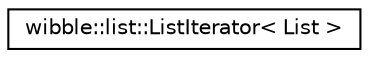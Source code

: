 digraph G
{
  edge [fontname="Helvetica",fontsize="10",labelfontname="Helvetica",labelfontsize="10"];
  node [fontname="Helvetica",fontsize="10",shape=record];
  rankdir="LR";
  Node1 [label="wibble::list::ListIterator\< List \>",height=0.2,width=0.4,color="black", fillcolor="white", style="filled",URL="$structwibble_1_1list_1_1ListIterator.html"];
}
